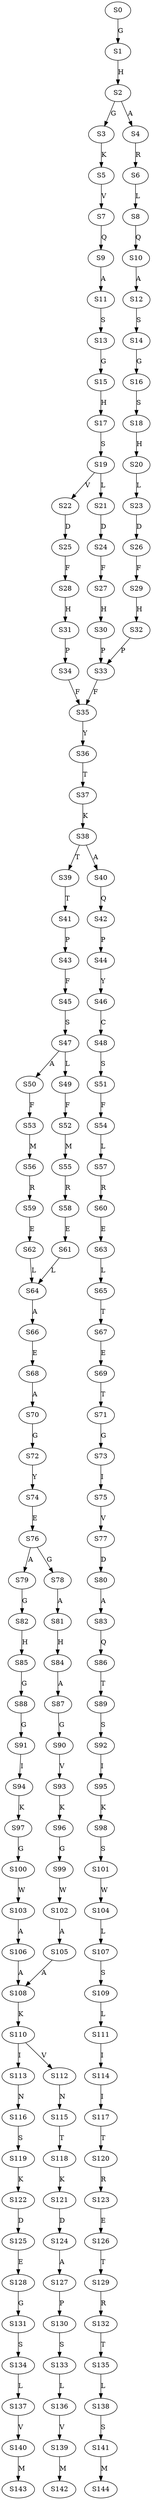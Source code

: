 strict digraph  {
	S0 -> S1 [ label = G ];
	S1 -> S2 [ label = H ];
	S2 -> S3 [ label = G ];
	S2 -> S4 [ label = A ];
	S3 -> S5 [ label = K ];
	S4 -> S6 [ label = R ];
	S5 -> S7 [ label = V ];
	S6 -> S8 [ label = L ];
	S7 -> S9 [ label = Q ];
	S8 -> S10 [ label = Q ];
	S9 -> S11 [ label = A ];
	S10 -> S12 [ label = A ];
	S11 -> S13 [ label = S ];
	S12 -> S14 [ label = S ];
	S13 -> S15 [ label = G ];
	S14 -> S16 [ label = G ];
	S15 -> S17 [ label = H ];
	S16 -> S18 [ label = S ];
	S17 -> S19 [ label = S ];
	S18 -> S20 [ label = H ];
	S19 -> S21 [ label = L ];
	S19 -> S22 [ label = V ];
	S20 -> S23 [ label = L ];
	S21 -> S24 [ label = D ];
	S22 -> S25 [ label = D ];
	S23 -> S26 [ label = D ];
	S24 -> S27 [ label = F ];
	S25 -> S28 [ label = F ];
	S26 -> S29 [ label = F ];
	S27 -> S30 [ label = H ];
	S28 -> S31 [ label = H ];
	S29 -> S32 [ label = H ];
	S30 -> S33 [ label = P ];
	S31 -> S34 [ label = P ];
	S32 -> S33 [ label = P ];
	S33 -> S35 [ label = F ];
	S34 -> S35 [ label = F ];
	S35 -> S36 [ label = Y ];
	S36 -> S37 [ label = T ];
	S37 -> S38 [ label = K ];
	S38 -> S39 [ label = T ];
	S38 -> S40 [ label = A ];
	S39 -> S41 [ label = T ];
	S40 -> S42 [ label = Q ];
	S41 -> S43 [ label = P ];
	S42 -> S44 [ label = P ];
	S43 -> S45 [ label = F ];
	S44 -> S46 [ label = Y ];
	S45 -> S47 [ label = S ];
	S46 -> S48 [ label = C ];
	S47 -> S49 [ label = L ];
	S47 -> S50 [ label = A ];
	S48 -> S51 [ label = S ];
	S49 -> S52 [ label = F ];
	S50 -> S53 [ label = F ];
	S51 -> S54 [ label = F ];
	S52 -> S55 [ label = M ];
	S53 -> S56 [ label = M ];
	S54 -> S57 [ label = L ];
	S55 -> S58 [ label = R ];
	S56 -> S59 [ label = R ];
	S57 -> S60 [ label = R ];
	S58 -> S61 [ label = E ];
	S59 -> S62 [ label = E ];
	S60 -> S63 [ label = E ];
	S61 -> S64 [ label = L ];
	S62 -> S64 [ label = L ];
	S63 -> S65 [ label = L ];
	S64 -> S66 [ label = A ];
	S65 -> S67 [ label = T ];
	S66 -> S68 [ label = E ];
	S67 -> S69 [ label = E ];
	S68 -> S70 [ label = A ];
	S69 -> S71 [ label = T ];
	S70 -> S72 [ label = G ];
	S71 -> S73 [ label = G ];
	S72 -> S74 [ label = Y ];
	S73 -> S75 [ label = I ];
	S74 -> S76 [ label = E ];
	S75 -> S77 [ label = V ];
	S76 -> S78 [ label = G ];
	S76 -> S79 [ label = A ];
	S77 -> S80 [ label = D ];
	S78 -> S81 [ label = A ];
	S79 -> S82 [ label = G ];
	S80 -> S83 [ label = A ];
	S81 -> S84 [ label = H ];
	S82 -> S85 [ label = H ];
	S83 -> S86 [ label = Q ];
	S84 -> S87 [ label = A ];
	S85 -> S88 [ label = G ];
	S86 -> S89 [ label = T ];
	S87 -> S90 [ label = G ];
	S88 -> S91 [ label = G ];
	S89 -> S92 [ label = S ];
	S90 -> S93 [ label = V ];
	S91 -> S94 [ label = I ];
	S92 -> S95 [ label = I ];
	S93 -> S96 [ label = K ];
	S94 -> S97 [ label = K ];
	S95 -> S98 [ label = K ];
	S96 -> S99 [ label = G ];
	S97 -> S100 [ label = G ];
	S98 -> S101 [ label = S ];
	S99 -> S102 [ label = W ];
	S100 -> S103 [ label = W ];
	S101 -> S104 [ label = W ];
	S102 -> S105 [ label = A ];
	S103 -> S106 [ label = A ];
	S104 -> S107 [ label = L ];
	S105 -> S108 [ label = A ];
	S106 -> S108 [ label = A ];
	S107 -> S109 [ label = S ];
	S108 -> S110 [ label = K ];
	S109 -> S111 [ label = L ];
	S110 -> S112 [ label = V ];
	S110 -> S113 [ label = I ];
	S111 -> S114 [ label = I ];
	S112 -> S115 [ label = N ];
	S113 -> S116 [ label = N ];
	S114 -> S117 [ label = I ];
	S115 -> S118 [ label = T ];
	S116 -> S119 [ label = S ];
	S117 -> S120 [ label = T ];
	S118 -> S121 [ label = K ];
	S119 -> S122 [ label = K ];
	S120 -> S123 [ label = R ];
	S121 -> S124 [ label = D ];
	S122 -> S125 [ label = D ];
	S123 -> S126 [ label = E ];
	S124 -> S127 [ label = A ];
	S125 -> S128 [ label = E ];
	S126 -> S129 [ label = T ];
	S127 -> S130 [ label = P ];
	S128 -> S131 [ label = G ];
	S129 -> S132 [ label = R ];
	S130 -> S133 [ label = S ];
	S131 -> S134 [ label = S ];
	S132 -> S135 [ label = T ];
	S133 -> S136 [ label = L ];
	S134 -> S137 [ label = L ];
	S135 -> S138 [ label = L ];
	S136 -> S139 [ label = V ];
	S137 -> S140 [ label = V ];
	S138 -> S141 [ label = S ];
	S139 -> S142 [ label = M ];
	S140 -> S143 [ label = M ];
	S141 -> S144 [ label = M ];
}
